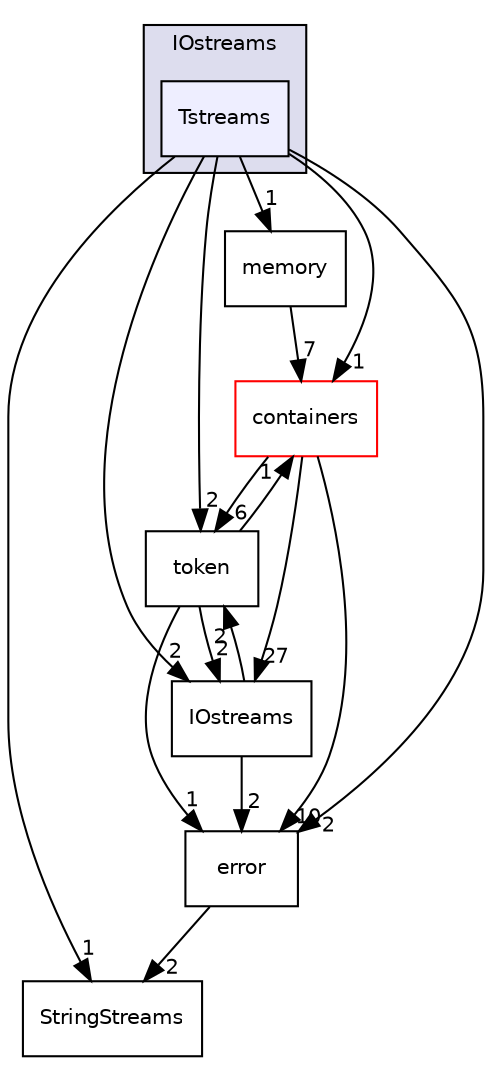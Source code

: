digraph "src/OpenFOAM/db/IOstreams/Tstreams" {
  bgcolor=transparent;
  compound=true
  node [ fontsize="10", fontname="Helvetica"];
  edge [ labelfontsize="10", labelfontname="Helvetica"];
  subgraph clusterdir_466e4f5b4cc1582939ab4ceba36098d8 {
    graph [ bgcolor="#ddddee", pencolor="black", label="IOstreams" fontname="Helvetica", fontsize="10", URL="dir_466e4f5b4cc1582939ab4ceba36098d8.html"]
  dir_cf3d7f5d1d381f5f044d0042e570e596 [shape=box, label="Tstreams", style="filled", fillcolor="#eeeeff", pencolor="black", URL="dir_cf3d7f5d1d381f5f044d0042e570e596.html"];
  }
  dir_19d0872053bde092be81d7fe3f56cbf7 [shape=box label="containers" color="red" URL="dir_19d0872053bde092be81d7fe3f56cbf7.html"];
  dir_95c01b25932f381214b36aebb1c4e15e [shape=box label="StringStreams" URL="dir_95c01b25932f381214b36aebb1c4e15e.html"];
  dir_d7bb18f9aea880d5d260c6eb9634ad53 [shape=box label="token" URL="dir_d7bb18f9aea880d5d260c6eb9634ad53.html"];
  dir_ffde048985eff828c149250af0899f40 [shape=box label="memory" URL="dir_ffde048985eff828c149250af0899f40.html"];
  dir_5b778b533e0642b15b61ea7e4b236f8c [shape=box label="error" URL="dir_5b778b533e0642b15b61ea7e4b236f8c.html"];
  dir_3bcf6d087081efad30da69158be5063e [shape=box label="IOstreams" URL="dir_3bcf6d087081efad30da69158be5063e.html"];
  dir_19d0872053bde092be81d7fe3f56cbf7->dir_d7bb18f9aea880d5d260c6eb9634ad53 [headlabel="6", labeldistance=1.5 headhref="dir_002156_002278.html"];
  dir_19d0872053bde092be81d7fe3f56cbf7->dir_5b778b533e0642b15b61ea7e4b236f8c [headlabel="10", labeldistance=1.5 headhref="dir_002156_002242.html"];
  dir_19d0872053bde092be81d7fe3f56cbf7->dir_3bcf6d087081efad30da69158be5063e [headlabel="27", labeldistance=1.5 headhref="dir_002156_002270.html"];
  dir_cf3d7f5d1d381f5f044d0042e570e596->dir_19d0872053bde092be81d7fe3f56cbf7 [headlabel="1", labeldistance=1.5 headhref="dir_002279_002156.html"];
  dir_cf3d7f5d1d381f5f044d0042e570e596->dir_95c01b25932f381214b36aebb1c4e15e [headlabel="1", labeldistance=1.5 headhref="dir_002279_002277.html"];
  dir_cf3d7f5d1d381f5f044d0042e570e596->dir_d7bb18f9aea880d5d260c6eb9634ad53 [headlabel="2", labeldistance=1.5 headhref="dir_002279_002278.html"];
  dir_cf3d7f5d1d381f5f044d0042e570e596->dir_ffde048985eff828c149250af0899f40 [headlabel="1", labeldistance=1.5 headhref="dir_002279_002271.html"];
  dir_cf3d7f5d1d381f5f044d0042e570e596->dir_5b778b533e0642b15b61ea7e4b236f8c [headlabel="2", labeldistance=1.5 headhref="dir_002279_002242.html"];
  dir_cf3d7f5d1d381f5f044d0042e570e596->dir_3bcf6d087081efad30da69158be5063e [headlabel="2", labeldistance=1.5 headhref="dir_002279_002270.html"];
  dir_d7bb18f9aea880d5d260c6eb9634ad53->dir_19d0872053bde092be81d7fe3f56cbf7 [headlabel="1", labeldistance=1.5 headhref="dir_002278_002156.html"];
  dir_d7bb18f9aea880d5d260c6eb9634ad53->dir_5b778b533e0642b15b61ea7e4b236f8c [headlabel="1", labeldistance=1.5 headhref="dir_002278_002242.html"];
  dir_d7bb18f9aea880d5d260c6eb9634ad53->dir_3bcf6d087081efad30da69158be5063e [headlabel="2", labeldistance=1.5 headhref="dir_002278_002270.html"];
  dir_ffde048985eff828c149250af0899f40->dir_19d0872053bde092be81d7fe3f56cbf7 [headlabel="7", labeldistance=1.5 headhref="dir_002271_002156.html"];
  dir_5b778b533e0642b15b61ea7e4b236f8c->dir_95c01b25932f381214b36aebb1c4e15e [headlabel="2", labeldistance=1.5 headhref="dir_002242_002277.html"];
  dir_3bcf6d087081efad30da69158be5063e->dir_d7bb18f9aea880d5d260c6eb9634ad53 [headlabel="2", labeldistance=1.5 headhref="dir_002270_002278.html"];
  dir_3bcf6d087081efad30da69158be5063e->dir_5b778b533e0642b15b61ea7e4b236f8c [headlabel="2", labeldistance=1.5 headhref="dir_002270_002242.html"];
}
